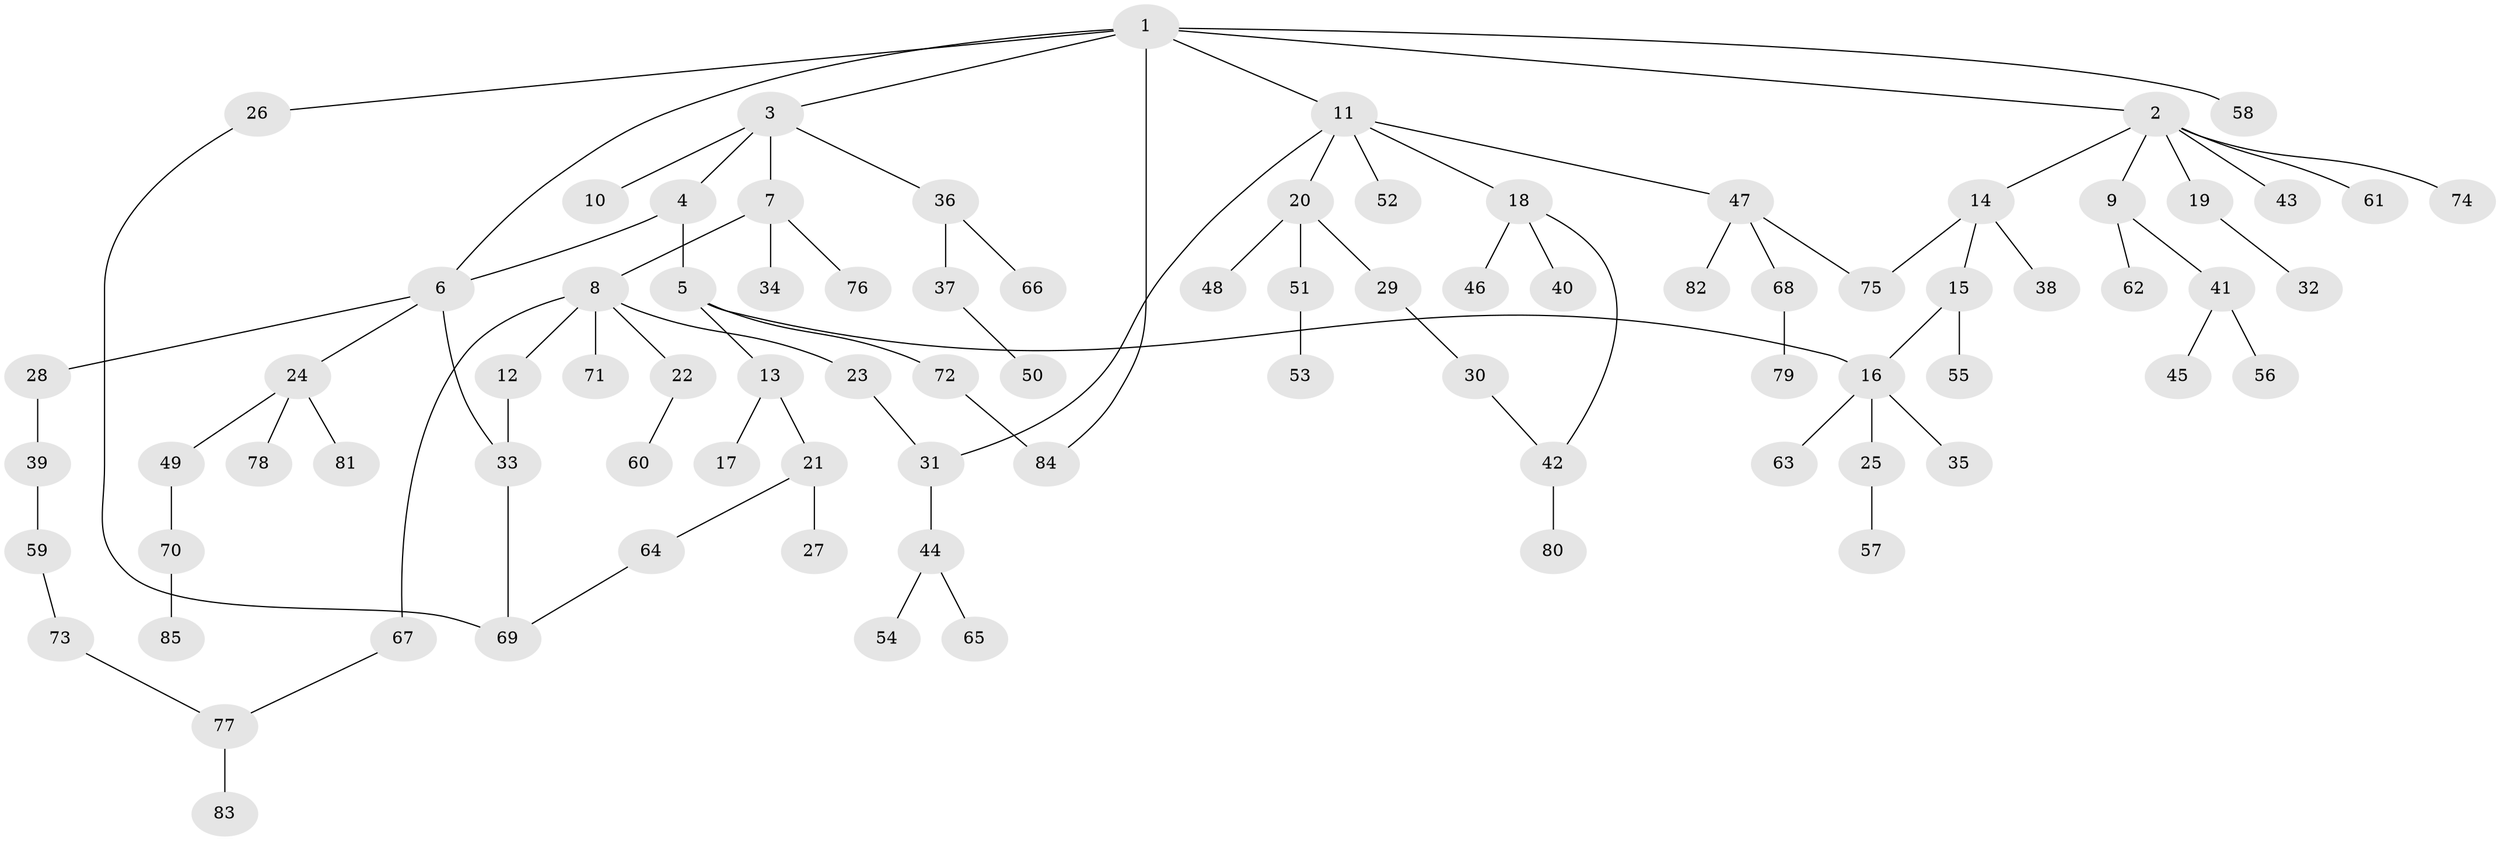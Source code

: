 // Generated by graph-tools (version 1.1) at 2025/41/03/09/25 04:41:07]
// undirected, 85 vertices, 94 edges
graph export_dot {
graph [start="1"]
  node [color=gray90,style=filled];
  1;
  2;
  3;
  4;
  5;
  6;
  7;
  8;
  9;
  10;
  11;
  12;
  13;
  14;
  15;
  16;
  17;
  18;
  19;
  20;
  21;
  22;
  23;
  24;
  25;
  26;
  27;
  28;
  29;
  30;
  31;
  32;
  33;
  34;
  35;
  36;
  37;
  38;
  39;
  40;
  41;
  42;
  43;
  44;
  45;
  46;
  47;
  48;
  49;
  50;
  51;
  52;
  53;
  54;
  55;
  56;
  57;
  58;
  59;
  60;
  61;
  62;
  63;
  64;
  65;
  66;
  67;
  68;
  69;
  70;
  71;
  72;
  73;
  74;
  75;
  76;
  77;
  78;
  79;
  80;
  81;
  82;
  83;
  84;
  85;
  1 -- 2;
  1 -- 3;
  1 -- 6;
  1 -- 11;
  1 -- 26;
  1 -- 58;
  1 -- 84;
  2 -- 9;
  2 -- 14;
  2 -- 19;
  2 -- 43;
  2 -- 61;
  2 -- 74;
  3 -- 4;
  3 -- 7;
  3 -- 10;
  3 -- 36;
  4 -- 5;
  4 -- 6;
  5 -- 13;
  5 -- 16;
  5 -- 72;
  6 -- 24;
  6 -- 28;
  6 -- 33;
  7 -- 8;
  7 -- 34;
  7 -- 76;
  8 -- 12;
  8 -- 22;
  8 -- 23;
  8 -- 67;
  8 -- 71;
  9 -- 41;
  9 -- 62;
  11 -- 18;
  11 -- 20;
  11 -- 47;
  11 -- 52;
  11 -- 31;
  12 -- 33;
  13 -- 17;
  13 -- 21;
  14 -- 15;
  14 -- 38;
  14 -- 75;
  15 -- 55;
  15 -- 16;
  16 -- 25;
  16 -- 35;
  16 -- 63;
  18 -- 40;
  18 -- 46;
  18 -- 42;
  19 -- 32;
  20 -- 29;
  20 -- 48;
  20 -- 51;
  21 -- 27;
  21 -- 64;
  22 -- 60;
  23 -- 31;
  24 -- 49;
  24 -- 78;
  24 -- 81;
  25 -- 57;
  26 -- 69;
  28 -- 39;
  29 -- 30;
  30 -- 42;
  31 -- 44;
  33 -- 69;
  36 -- 37;
  36 -- 66;
  37 -- 50;
  39 -- 59;
  41 -- 45;
  41 -- 56;
  42 -- 80;
  44 -- 54;
  44 -- 65;
  47 -- 68;
  47 -- 82;
  47 -- 75;
  49 -- 70;
  51 -- 53;
  59 -- 73;
  64 -- 69;
  67 -- 77;
  68 -- 79;
  70 -- 85;
  72 -- 84;
  73 -- 77;
  77 -- 83;
}
